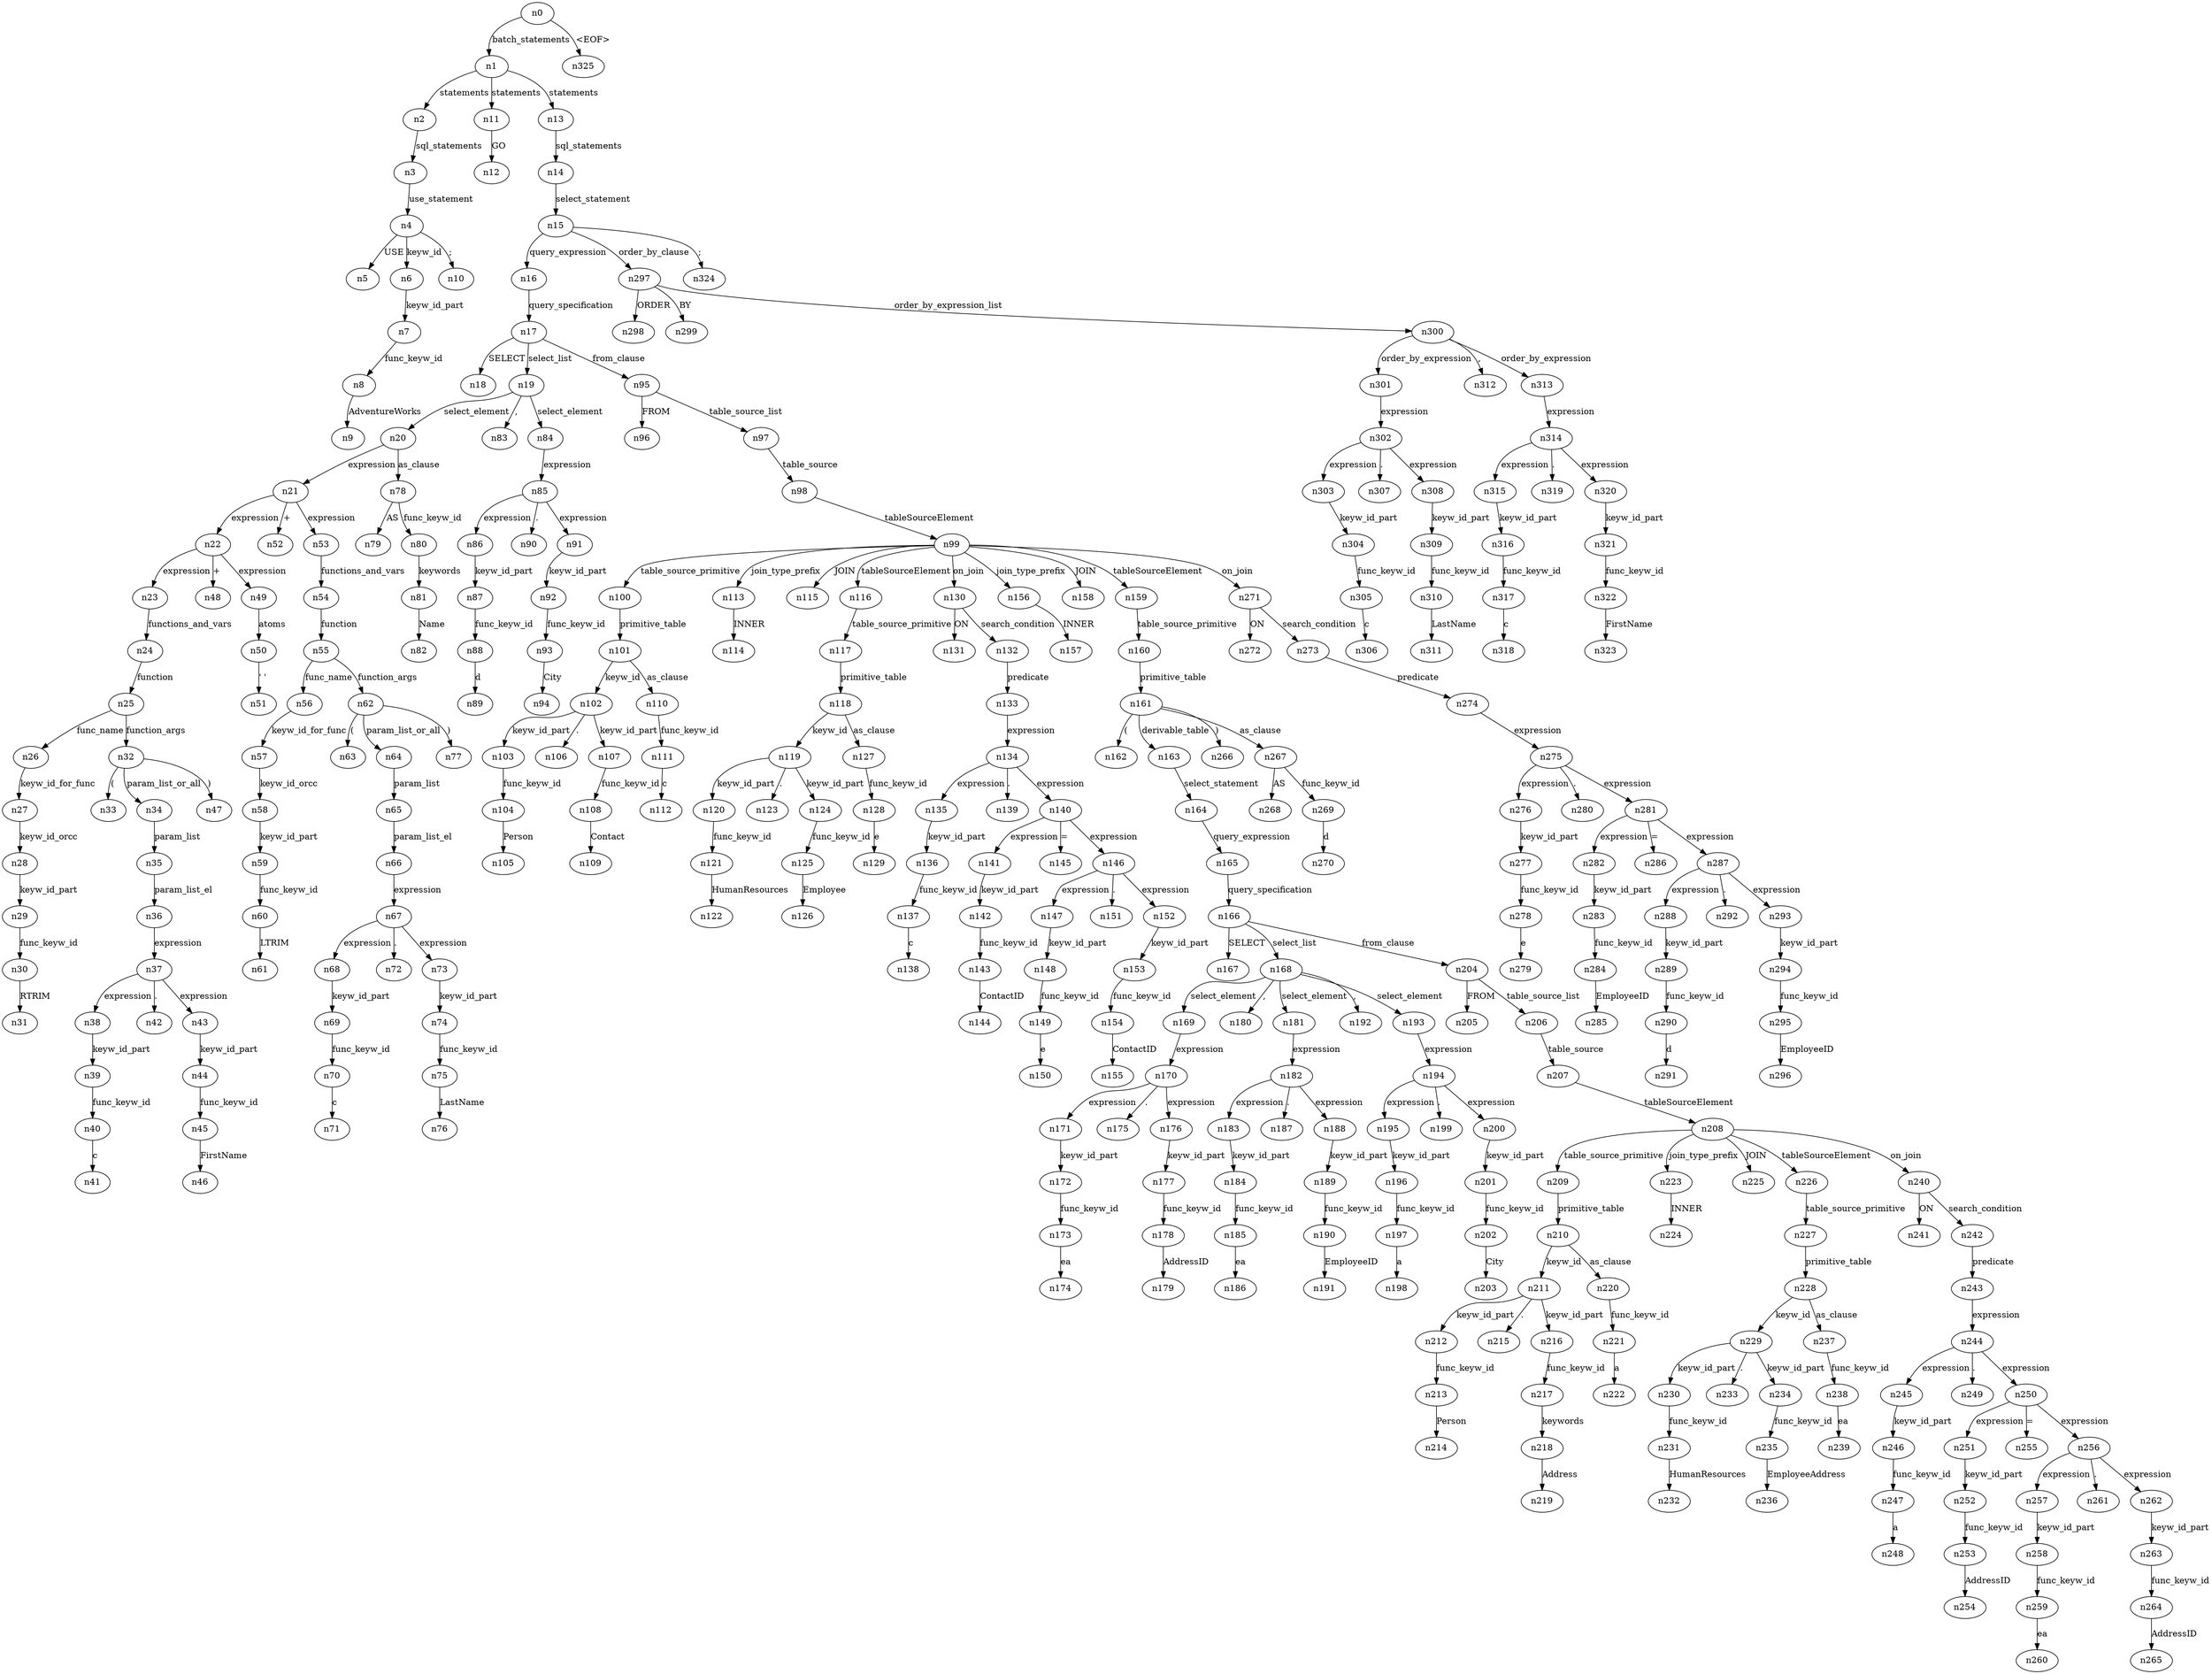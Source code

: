 digraph ParseTree {
  n0 -> n1 [label="batch_statements"];
  n1 -> n2 [label="statements"];
  n2 -> n3 [label="sql_statements"];
  n3 -> n4 [label="use_statement"];
  n4 -> n5 [label="USE"];
  n4 -> n6 [label="keyw_id"];
  n6 -> n7 [label="keyw_id_part"];
  n7 -> n8 [label="func_keyw_id"];
  n8 -> n9 [label="AdventureWorks"];
  n4 -> n10 [label=";"];
  n1 -> n11 [label="statements"];
  n11 -> n12 [label="GO"];
  n1 -> n13 [label="statements"];
  n13 -> n14 [label="sql_statements"];
  n14 -> n15 [label="select_statement"];
  n15 -> n16 [label="query_expression"];
  n16 -> n17 [label="query_specification"];
  n17 -> n18 [label="SELECT"];
  n17 -> n19 [label="select_list"];
  n19 -> n20 [label="select_element"];
  n20 -> n21 [label="expression"];
  n21 -> n22 [label="expression"];
  n22 -> n23 [label="expression"];
  n23 -> n24 [label="functions_and_vars"];
  n24 -> n25 [label="function"];
  n25 -> n26 [label="func_name"];
  n26 -> n27 [label="keyw_id_for_func"];
  n27 -> n28 [label="keyw_id_orcc"];
  n28 -> n29 [label="keyw_id_part"];
  n29 -> n30 [label="func_keyw_id"];
  n30 -> n31 [label="RTRIM"];
  n25 -> n32 [label="function_args"];
  n32 -> n33 [label="("];
  n32 -> n34 [label="param_list_or_all"];
  n34 -> n35 [label="param_list"];
  n35 -> n36 [label="param_list_el"];
  n36 -> n37 [label="expression"];
  n37 -> n38 [label="expression"];
  n38 -> n39 [label="keyw_id_part"];
  n39 -> n40 [label="func_keyw_id"];
  n40 -> n41 [label="c"];
  n37 -> n42 [label="."];
  n37 -> n43 [label="expression"];
  n43 -> n44 [label="keyw_id_part"];
  n44 -> n45 [label="func_keyw_id"];
  n45 -> n46 [label="FirstName"];
  n32 -> n47 [label=")"];
  n22 -> n48 [label="+"];
  n22 -> n49 [label="expression"];
  n49 -> n50 [label="atoms"];
  n50 -> n51 [label="' '"];
  n21 -> n52 [label="+"];
  n21 -> n53 [label="expression"];
  n53 -> n54 [label="functions_and_vars"];
  n54 -> n55 [label="function"];
  n55 -> n56 [label="func_name"];
  n56 -> n57 [label="keyw_id_for_func"];
  n57 -> n58 [label="keyw_id_orcc"];
  n58 -> n59 [label="keyw_id_part"];
  n59 -> n60 [label="func_keyw_id"];
  n60 -> n61 [label="LTRIM"];
  n55 -> n62 [label="function_args"];
  n62 -> n63 [label="("];
  n62 -> n64 [label="param_list_or_all"];
  n64 -> n65 [label="param_list"];
  n65 -> n66 [label="param_list_el"];
  n66 -> n67 [label="expression"];
  n67 -> n68 [label="expression"];
  n68 -> n69 [label="keyw_id_part"];
  n69 -> n70 [label="func_keyw_id"];
  n70 -> n71 [label="c"];
  n67 -> n72 [label="."];
  n67 -> n73 [label="expression"];
  n73 -> n74 [label="keyw_id_part"];
  n74 -> n75 [label="func_keyw_id"];
  n75 -> n76 [label="LastName"];
  n62 -> n77 [label=")"];
  n20 -> n78 [label="as_clause"];
  n78 -> n79 [label="AS"];
  n78 -> n80 [label="func_keyw_id"];
  n80 -> n81 [label="keywords"];
  n81 -> n82 [label="Name"];
  n19 -> n83 [label=","];
  n19 -> n84 [label="select_element"];
  n84 -> n85 [label="expression"];
  n85 -> n86 [label="expression"];
  n86 -> n87 [label="keyw_id_part"];
  n87 -> n88 [label="func_keyw_id"];
  n88 -> n89 [label="d"];
  n85 -> n90 [label="."];
  n85 -> n91 [label="expression"];
  n91 -> n92 [label="keyw_id_part"];
  n92 -> n93 [label="func_keyw_id"];
  n93 -> n94 [label="City"];
  n17 -> n95 [label="from_clause"];
  n95 -> n96 [label="FROM"];
  n95 -> n97 [label="table_source_list"];
  n97 -> n98 [label="table_source"];
  n98 -> n99 [label="tableSourceElement"];
  n99 -> n100 [label="table_source_primitive"];
  n100 -> n101 [label="primitive_table"];
  n101 -> n102 [label="keyw_id"];
  n102 -> n103 [label="keyw_id_part"];
  n103 -> n104 [label="func_keyw_id"];
  n104 -> n105 [label="Person"];
  n102 -> n106 [label="."];
  n102 -> n107 [label="keyw_id_part"];
  n107 -> n108 [label="func_keyw_id"];
  n108 -> n109 [label="Contact"];
  n101 -> n110 [label="as_clause"];
  n110 -> n111 [label="func_keyw_id"];
  n111 -> n112 [label="c"];
  n99 -> n113 [label="join_type_prefix"];
  n113 -> n114 [label="INNER"];
  n99 -> n115 [label="JOIN"];
  n99 -> n116 [label="tableSourceElement"];
  n116 -> n117 [label="table_source_primitive"];
  n117 -> n118 [label="primitive_table"];
  n118 -> n119 [label="keyw_id"];
  n119 -> n120 [label="keyw_id_part"];
  n120 -> n121 [label="func_keyw_id"];
  n121 -> n122 [label="HumanResources"];
  n119 -> n123 [label="."];
  n119 -> n124 [label="keyw_id_part"];
  n124 -> n125 [label="func_keyw_id"];
  n125 -> n126 [label="Employee"];
  n118 -> n127 [label="as_clause"];
  n127 -> n128 [label="func_keyw_id"];
  n128 -> n129 [label="e"];
  n99 -> n130 [label="on_join"];
  n130 -> n131 [label="ON"];
  n130 -> n132 [label="search_condition"];
  n132 -> n133 [label="predicate"];
  n133 -> n134 [label="expression"];
  n134 -> n135 [label="expression"];
  n135 -> n136 [label="keyw_id_part"];
  n136 -> n137 [label="func_keyw_id"];
  n137 -> n138 [label="c"];
  n134 -> n139 [label="."];
  n134 -> n140 [label="expression"];
  n140 -> n141 [label="expression"];
  n141 -> n142 [label="keyw_id_part"];
  n142 -> n143 [label="func_keyw_id"];
  n143 -> n144 [label="ContactID"];
  n140 -> n145 [label="="];
  n140 -> n146 [label="expression"];
  n146 -> n147 [label="expression"];
  n147 -> n148 [label="keyw_id_part"];
  n148 -> n149 [label="func_keyw_id"];
  n149 -> n150 [label="e"];
  n146 -> n151 [label="."];
  n146 -> n152 [label="expression"];
  n152 -> n153 [label="keyw_id_part"];
  n153 -> n154 [label="func_keyw_id"];
  n154 -> n155 [label="ContactID"];
  n99 -> n156 [label="join_type_prefix"];
  n156 -> n157 [label="INNER"];
  n99 -> n158 [label="JOIN"];
  n99 -> n159 [label="tableSourceElement"];
  n159 -> n160 [label="table_source_primitive"];
  n160 -> n161 [label="primitive_table"];
  n161 -> n162 [label="("];
  n161 -> n163 [label="derivable_table"];
  n163 -> n164 [label="select_statement"];
  n164 -> n165 [label="query_expression"];
  n165 -> n166 [label="query_specification"];
  n166 -> n167 [label="SELECT"];
  n166 -> n168 [label="select_list"];
  n168 -> n169 [label="select_element"];
  n169 -> n170 [label="expression"];
  n170 -> n171 [label="expression"];
  n171 -> n172 [label="keyw_id_part"];
  n172 -> n173 [label="func_keyw_id"];
  n173 -> n174 [label="ea"];
  n170 -> n175 [label="."];
  n170 -> n176 [label="expression"];
  n176 -> n177 [label="keyw_id_part"];
  n177 -> n178 [label="func_keyw_id"];
  n178 -> n179 [label="AddressID"];
  n168 -> n180 [label=","];
  n168 -> n181 [label="select_element"];
  n181 -> n182 [label="expression"];
  n182 -> n183 [label="expression"];
  n183 -> n184 [label="keyw_id_part"];
  n184 -> n185 [label="func_keyw_id"];
  n185 -> n186 [label="ea"];
  n182 -> n187 [label="."];
  n182 -> n188 [label="expression"];
  n188 -> n189 [label="keyw_id_part"];
  n189 -> n190 [label="func_keyw_id"];
  n190 -> n191 [label="EmployeeID"];
  n168 -> n192 [label=","];
  n168 -> n193 [label="select_element"];
  n193 -> n194 [label="expression"];
  n194 -> n195 [label="expression"];
  n195 -> n196 [label="keyw_id_part"];
  n196 -> n197 [label="func_keyw_id"];
  n197 -> n198 [label="a"];
  n194 -> n199 [label="."];
  n194 -> n200 [label="expression"];
  n200 -> n201 [label="keyw_id_part"];
  n201 -> n202 [label="func_keyw_id"];
  n202 -> n203 [label="City"];
  n166 -> n204 [label="from_clause"];
  n204 -> n205 [label="FROM"];
  n204 -> n206 [label="table_source_list"];
  n206 -> n207 [label="table_source"];
  n207 -> n208 [label="tableSourceElement"];
  n208 -> n209 [label="table_source_primitive"];
  n209 -> n210 [label="primitive_table"];
  n210 -> n211 [label="keyw_id"];
  n211 -> n212 [label="keyw_id_part"];
  n212 -> n213 [label="func_keyw_id"];
  n213 -> n214 [label="Person"];
  n211 -> n215 [label="."];
  n211 -> n216 [label="keyw_id_part"];
  n216 -> n217 [label="func_keyw_id"];
  n217 -> n218 [label="keywords"];
  n218 -> n219 [label="Address"];
  n210 -> n220 [label="as_clause"];
  n220 -> n221 [label="func_keyw_id"];
  n221 -> n222 [label="a"];
  n208 -> n223 [label="join_type_prefix"];
  n223 -> n224 [label="INNER"];
  n208 -> n225 [label="JOIN"];
  n208 -> n226 [label="tableSourceElement"];
  n226 -> n227 [label="table_source_primitive"];
  n227 -> n228 [label="primitive_table"];
  n228 -> n229 [label="keyw_id"];
  n229 -> n230 [label="keyw_id_part"];
  n230 -> n231 [label="func_keyw_id"];
  n231 -> n232 [label="HumanResources"];
  n229 -> n233 [label="."];
  n229 -> n234 [label="keyw_id_part"];
  n234 -> n235 [label="func_keyw_id"];
  n235 -> n236 [label="EmployeeAddress"];
  n228 -> n237 [label="as_clause"];
  n237 -> n238 [label="func_keyw_id"];
  n238 -> n239 [label="ea"];
  n208 -> n240 [label="on_join"];
  n240 -> n241 [label="ON"];
  n240 -> n242 [label="search_condition"];
  n242 -> n243 [label="predicate"];
  n243 -> n244 [label="expression"];
  n244 -> n245 [label="expression"];
  n245 -> n246 [label="keyw_id_part"];
  n246 -> n247 [label="func_keyw_id"];
  n247 -> n248 [label="a"];
  n244 -> n249 [label="."];
  n244 -> n250 [label="expression"];
  n250 -> n251 [label="expression"];
  n251 -> n252 [label="keyw_id_part"];
  n252 -> n253 [label="func_keyw_id"];
  n253 -> n254 [label="AddressID"];
  n250 -> n255 [label="="];
  n250 -> n256 [label="expression"];
  n256 -> n257 [label="expression"];
  n257 -> n258 [label="keyw_id_part"];
  n258 -> n259 [label="func_keyw_id"];
  n259 -> n260 [label="ea"];
  n256 -> n261 [label="."];
  n256 -> n262 [label="expression"];
  n262 -> n263 [label="keyw_id_part"];
  n263 -> n264 [label="func_keyw_id"];
  n264 -> n265 [label="AddressID"];
  n161 -> n266 [label=")"];
  n161 -> n267 [label="as_clause"];
  n267 -> n268 [label="AS"];
  n267 -> n269 [label="func_keyw_id"];
  n269 -> n270 [label="d"];
  n99 -> n271 [label="on_join"];
  n271 -> n272 [label="ON"];
  n271 -> n273 [label="search_condition"];
  n273 -> n274 [label="predicate"];
  n274 -> n275 [label="expression"];
  n275 -> n276 [label="expression"];
  n276 -> n277 [label="keyw_id_part"];
  n277 -> n278 [label="func_keyw_id"];
  n278 -> n279 [label="e"];
  n275 -> n280 [label="."];
  n275 -> n281 [label="expression"];
  n281 -> n282 [label="expression"];
  n282 -> n283 [label="keyw_id_part"];
  n283 -> n284 [label="func_keyw_id"];
  n284 -> n285 [label="EmployeeID"];
  n281 -> n286 [label="="];
  n281 -> n287 [label="expression"];
  n287 -> n288 [label="expression"];
  n288 -> n289 [label="keyw_id_part"];
  n289 -> n290 [label="func_keyw_id"];
  n290 -> n291 [label="d"];
  n287 -> n292 [label="."];
  n287 -> n293 [label="expression"];
  n293 -> n294 [label="keyw_id_part"];
  n294 -> n295 [label="func_keyw_id"];
  n295 -> n296 [label="EmployeeID"];
  n15 -> n297 [label="order_by_clause"];
  n297 -> n298 [label="ORDER"];
  n297 -> n299 [label="BY"];
  n297 -> n300 [label="order_by_expression_list"];
  n300 -> n301 [label="order_by_expression"];
  n301 -> n302 [label="expression"];
  n302 -> n303 [label="expression"];
  n303 -> n304 [label="keyw_id_part"];
  n304 -> n305 [label="func_keyw_id"];
  n305 -> n306 [label="c"];
  n302 -> n307 [label="."];
  n302 -> n308 [label="expression"];
  n308 -> n309 [label="keyw_id_part"];
  n309 -> n310 [label="func_keyw_id"];
  n310 -> n311 [label="LastName"];
  n300 -> n312 [label=","];
  n300 -> n313 [label="order_by_expression"];
  n313 -> n314 [label="expression"];
  n314 -> n315 [label="expression"];
  n315 -> n316 [label="keyw_id_part"];
  n316 -> n317 [label="func_keyw_id"];
  n317 -> n318 [label="c"];
  n314 -> n319 [label="."];
  n314 -> n320 [label="expression"];
  n320 -> n321 [label="keyw_id_part"];
  n321 -> n322 [label="func_keyw_id"];
  n322 -> n323 [label="FirstName"];
  n15 -> n324 [label=";"];
  n0 -> n325 [label="<EOF>"];
}